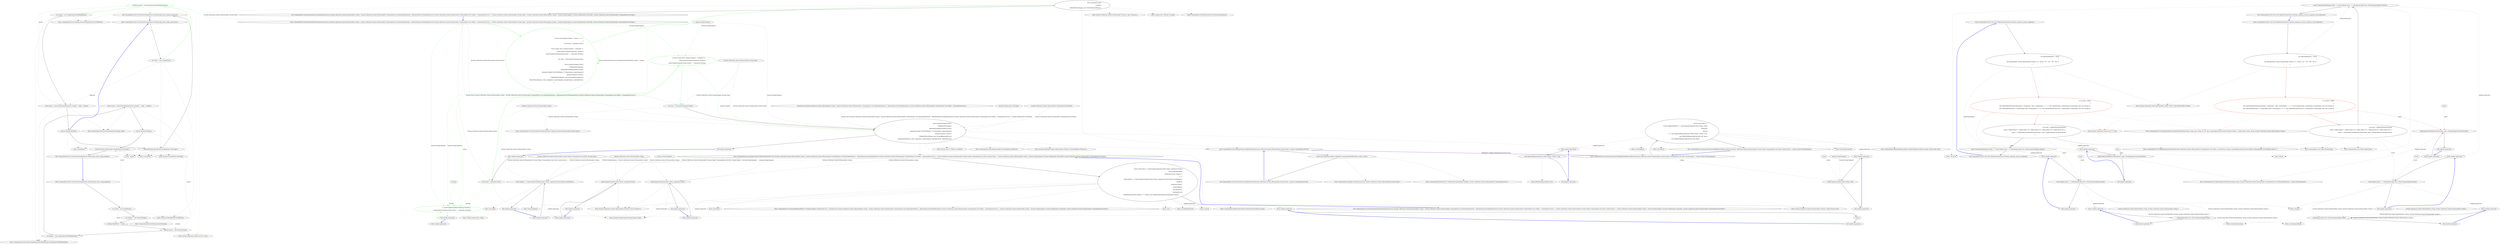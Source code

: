digraph  {
m0_8 [cluster="System.IO.StringWriter.StringWriter()", file="NameLookupTests.cs", label="Entry System.IO.StringWriter.StringWriter()", span="0-0"];
m0_16 [cluster="Unk.Be", file="NameLookupTests.cs", label="Entry Unk.Be", span=""];
m0_27 [cluster="CommandLine.ParserSettings.ParserSettings()", file="NameLookupTests.cs", label="Entry CommandLine.ParserSettings.ParserSettings()", span="44-44"];
m0_6 [cluster="CommandLine.Tests.Unit.ParserSettingsFixture.Setting_help_writer_using_constructor()", file="NameLookupTests.cs", label="writer.ToString().Should().Be(''MockOptions::GetUsage()'')", span="49-49"];
m0_15 [cluster="System.IO.StringWriter.ToString()", file="NameLookupTests.cs", label="Entry System.IO.StringWriter.ToString()", span="0-0"];
m0_10 [cluster="CommandLine.ParserSettings.ParserSettings(System.IO.TextWriter)", file="NameLookupTests.cs", label="Entry CommandLine.ParserSettings.ParserSettings(System.IO.TextWriter)", span="65-65"];
m0_12 [cluster="CommandLine.IParser.ParseArguments(string[], object)", file="NameLookupTests.cs", label="Entry CommandLine.IParser.ParseArguments(string[], object)", span="49-49"];
m0_14 [cluster="Unk.BeFalse", file="NameLookupTests.cs", label="Entry Unk.BeFalse", span=""];
m0_7 [cluster="CommandLine.Tests.Unit.ParserSettingsFixture.Setting_help_writer_using_constructor()", file="NameLookupTests.cs", label="Exit CommandLine.Tests.Unit.ParserSettingsFixture.Setting_help_writer_using_constructor()", span="40-40"];
m0_0 [cluster="CommandLine.Tests.Unit.ParserSettingsFixture.Setting_help_writer_using_constructor()", file="NameLookupTests.cs", label="Entry CommandLine.Tests.Unit.ParserSettingsFixture.Setting_help_writer_using_constructor()", span="40-40"];
m0_2 [cluster="CommandLine.Tests.Unit.ParserSettingsFixture.Setting_help_writer_using_constructor()", color=green, community=0, file="NameLookupTests.cs", label="0: IParser parser = new Parser(new ParserSettings(writer))", span="43-43"];
m0_1 [cluster="CommandLine.Tests.Unit.ParserSettingsFixture.Setting_help_writer_using_constructor()", file="NameLookupTests.cs", label="var writer = new StringWriter()", span="42-42"];
m0_3 [cluster="CommandLine.Tests.Unit.ParserSettingsFixture.Setting_help_writer_using_constructor()", file="NameLookupTests.cs", label="var options = new SimpleOptionsWithHelpOption()", span="44-44"];
m0_4 [cluster="CommandLine.Tests.Unit.ParserSettingsFixture.Setting_help_writer_using_constructor()", file="NameLookupTests.cs", label="bool success = parser.ParseArguments(new string[] {''--help''}, options)", span="46-46"];
m0_5 [cluster="CommandLine.Tests.Unit.ParserSettingsFixture.Setting_help_writer_using_constructor()", file="NameLookupTests.cs", label="success.Should().BeFalse()", span="48-48"];
m0_17 [cluster="CommandLine.Tests.Unit.ParserSettingsFixture.Setting_help_writer_using_property()", file="NameLookupTests.cs", label="Entry CommandLine.Tests.Unit.ParserSettingsFixture.Setting_help_writer_using_property()", span="53-53"];
m0_18 [cluster="CommandLine.Tests.Unit.ParserSettingsFixture.Setting_help_writer_using_property()", file="NameLookupTests.cs", label="var writer = new StringWriter()", span="55-55"];
m0_19 [cluster="CommandLine.Tests.Unit.ParserSettingsFixture.Setting_help_writer_using_property()", file="NameLookupTests.cs", label="var settings = new ParserSettings()", span="56-56"];
m0_20 [cluster="CommandLine.Tests.Unit.ParserSettingsFixture.Setting_help_writer_using_property()", file="NameLookupTests.cs", label="settings.HelpWriter = writer", span="57-57"];
m0_25 [cluster="CommandLine.Tests.Unit.ParserSettingsFixture.Setting_help_writer_using_property()", file="NameLookupTests.cs", label="writer.ToString().Should().Be(''MockOptions::GetUsage()'')", span="64-64"];
m0_21 [cluster="CommandLine.Tests.Unit.ParserSettingsFixture.Setting_help_writer_using_property()", file="NameLookupTests.cs", label="IParser parser = new Parser(settings)", span="58-58"];
m0_22 [cluster="CommandLine.Tests.Unit.ParserSettingsFixture.Setting_help_writer_using_property()", file="NameLookupTests.cs", label="var options = new SimpleOptionsWithHelpOption()", span="59-59"];
m0_23 [cluster="CommandLine.Tests.Unit.ParserSettingsFixture.Setting_help_writer_using_property()", file="NameLookupTests.cs", label="bool success = parser.ParseArguments(new string[] { ''--help'' }, options)", span="61-61"];
m0_24 [cluster="CommandLine.Tests.Unit.ParserSettingsFixture.Setting_help_writer_using_property()", file="NameLookupTests.cs", label="success.Should().BeFalse()", span="63-63"];
m0_26 [cluster="CommandLine.Tests.Unit.ParserSettingsFixture.Setting_help_writer_using_property()", file="NameLookupTests.cs", label="Exit CommandLine.Tests.Unit.ParserSettingsFixture.Setting_help_writer_using_property()", span="53-53"];
m0_9 [cluster="System.Collections.Generic.List<T>.List()", file="NameLookupTests.cs", label="Entry System.Collections.Generic.List<T>.List()", span="0-0"];
m0_13 [cluster="Unk.Should", file="NameLookupTests.cs", label="Entry Unk.Should", span=""];
m0_11 [cluster="CommandLine.Tests.Fakes.SimpleOptionsWithHelpOption.SimpleOptionsWithHelpOption()", file="NameLookupTests.cs", label="Entry CommandLine.Tests.Fakes.SimpleOptionsWithHelpOption.SimpleOptionsWithHelpOption()", span="32-32"];
m3_51 [cluster="Unk.SingleOrDefault", file="Specification.cs", label="Entry Unk.SingleOrDefault", span=""];
m3_7 [cluster="CommandLine.Core.InstanceChooser.MakeNotParsed(System.Collections.Generic.IEnumerable<System.Type>, params CommandLine.Error[])", file="Specification.cs", label="Entry CommandLine.Core.InstanceChooser.MakeNotParsed(System.Collections.Generic.IEnumerable<System.Type>, params CommandLine.Error[])", span="81-81"];
m3_62 [cluster="CommandLine.Core.InstanceChooser.MakeNotParsed(System.Collections.Generic.IEnumerable<System.Type>, params CommandLine.Error[])", file="Specification.cs", label="return new NotParsed<object>(TypeInfo.Create(typeof(NullInstance), types), errors);", span="83-83"];
m3_63 [cluster="CommandLine.Core.InstanceChooser.MakeNotParsed(System.Collections.Generic.IEnumerable<System.Type>, params CommandLine.Error[])", file="Specification.cs", label="Exit CommandLine.Core.InstanceChooser.MakeNotParsed(System.Collections.Generic.IEnumerable<System.Type>, params CommandLine.Error[])", span="81-81"];
m3_31 [cluster="CommandLine.Core.InstanceBuilder.Build<T>(CSharpx.Maybe<System.Func<T>>, System.Func<System.Collections.Generic.IEnumerable<string>, System.Collections.Generic.IEnumerable<CommandLine.Core.OptionSpecification>, RailwaySharp.ErrorHandling.Result<System.Collections.Generic.IEnumerable<CommandLine.Core.Token>, CommandLine.Error>>, System.Collections.Generic.IEnumerable<string>, System.StringComparer, System.Globalization.CultureInfo, System.Collections.Generic.IEnumerable<CommandLine.ErrorType>)", file="Specification.cs", label="Entry CommandLine.Core.InstanceBuilder.Build<T>(CSharpx.Maybe<System.Func<T>>, System.Func<System.Collections.Generic.IEnumerable<string>, System.Collections.Generic.IEnumerable<CommandLine.Core.OptionSpecification>, RailwaySharp.ErrorHandling.Result<System.Collections.Generic.IEnumerable<CommandLine.Core.Token>, CommandLine.Error>>, System.Collections.Generic.IEnumerable<string>, System.StringComparer, System.Globalization.CultureInfo, System.Collections.Generic.IEnumerable<CommandLine.ErrorType>)", span="14-14"];
m3_30 [cluster="Unk.>", file="Specification.cs", label="Entry Unk.>", span=""];
m3_34 [cluster="Unk.MakeNotParsed", file="Specification.cs", label="Entry Unk.MakeNotParsed", span=""];
m3_29 [cluster="Unk.Any", file="Specification.cs", label="Entry Unk.Any", span=""];
m3_16 [cluster="System.Func<T, TResult>.Invoke(T)", file="Specification.cs", label="Entry System.Func<T, TResult>.Invoke(T)", span="0-0"];
m3_64 [cluster="CommandLine.NotParsed<T>.NotParsed(CommandLine.TypeInfo, System.Collections.Generic.IEnumerable<CommandLine.Error>)", file="Specification.cs", label="Entry CommandLine.NotParsed<T>.NotParsed(CommandLine.TypeInfo, System.Collections.Generic.IEnumerable<CommandLine.Error>)", span="163-163"];
m3_33 [cluster="CommandLine.BadVerbSelectedError.BadVerbSelectedError(string)", file="Specification.cs", label="Entry CommandLine.BadVerbSelectedError.BadVerbSelectedError(string)", span="382-382"];
m3_53 [cluster="CommandLine.HelpVerbRequestedError.HelpVerbRequestedError(string, System.Type, bool)", file="Specification.cs", label="Entry CommandLine.HelpVerbRequestedError.HelpVerbRequestedError(string, System.Type, bool)", span="408-408"];
m3_20 [cluster="CommandLine.VersionRequestedError.VersionRequestedError()", file="Specification.cs", label="Entry CommandLine.VersionRequestedError.VersionRequestedError()", span="457-457"];
m3_25 [cluster="System.StringComparer.Equals(string, string)", file="Specification.cs", label="Entry System.StringComparer.Equals(string, string)", span="0-0"];
m3_52 [cluster="Unk.ToMaybe", file="Specification.cs", label="Entry Unk.ToMaybe", span=""];
m3_41 [cluster="Unk.Single", file="Specification.cs", label="Entry Unk.Single", span=""];
m3_4 [cluster="System.Collections.Generic.IEnumerable<TSource>.Any<TSource>()", file="Specification.cs", label="Entry System.Collections.Generic.IEnumerable<TSource>.Any<TSource>()", span="0-0"];
m3_26 [cluster="string.Concat(string, string)", file="Specification.cs", label="Entry string.Concat(string, string)", span="0-0"];
m3_5 [cluster="System.Func<TResult>.Invoke()", file="Specification.cs", label="Entry System.Func<TResult>.Invoke()", span="0-0"];
m3_58 [cluster="lambda expression", file="Specification.cs", label="Entry lambda expression", span="76-76"];
m3_10 [cluster="lambda expression", color=green, community=0, file="Specification.cs", label="0: Func<string, bool> preprocCompare = command =>\r\n                        nameComparer.Equals(command, firstArg) ||\r\n                        nameComparer.Equals(string.Concat(''--'', command), firstArg)", span="26-28"];
m3_9 [cluster="lambda expression", file="Specification.cs", label="var firstArg = arguments.First()", span="24-24"];
m3_11 [cluster="lambda expression", file="Specification.cs", label="var verbs = Verb.SelectFromTypes(types)", span="30-30"];
m3_23 [cluster="lambda expression", color=green, community=0, file="Specification.cs", label="0: nameComparer.Equals(command, firstArg) ||\r\n                        nameComparer.Equals(string.Concat(''--'', command), firstArg)", span="27-28"];
m3_12 [cluster="lambda expression", file="Specification.cs", label="return preprocCompare(''help'')\r\n                    ? MakeNotParsed(types,\r\n                        MakeHelpVerbRequestedError(verbs,\r\n                            arguments.Skip(1).FirstOrDefault() ?? string.Empty, nameComparer))\r\n                    : preprocCompare(''version'')\r\n                        ? MakeNotParsed(types, new VersionRequestedError())\r\n                        : MatchVerb(tokenizer, verbs, arguments, nameComparer, parsingCulture, nonFatalErrors);", span="32-38"];
m3_22 [cluster="lambda expression", file="Specification.cs", label="Entry lambda expression", span="26-28"];
m3_24 [cluster="lambda expression", file="Specification.cs", label="Exit lambda expression", span="26-28"];
m3_8 [cluster="lambda expression", file="Specification.cs", label="Entry lambda expression", span="22-39"];
m3_13 [cluster="lambda expression", file="Specification.cs", label="Exit lambda expression", span="22-39"];
m3_36 [cluster="lambda expression", file="Specification.cs", label="nameComparer.Equals(a.Item1.Name, arguments.First())", span="54-54"];
m3_44 [cluster="lambda expression", file="Specification.cs", label="nameComparer.Equals(v.Item1.Name, arguments.First())", span="58-58"];
m3_56 [cluster="lambda expression", file="Specification.cs", label="nameComparer.Equals(v.Item1.Name, verb)", span="73-73"];
m3_39 [cluster="lambda expression", file="Specification.cs", label="verbs.Single(v => nameComparer.Equals(v.Item1.Name, arguments.First())).Item2.AutoDefault()", span="58-58"];
m3_35 [cluster="lambda expression", file="Specification.cs", label="Entry lambda expression", span="54-54"];
m3_37 [cluster="lambda expression", file="Specification.cs", label="Exit lambda expression", span="54-54"];
m3_43 [cluster="lambda expression", file="Specification.cs", label="Entry lambda expression", span="58-58"];
m3_45 [cluster="lambda expression", file="Specification.cs", label="Exit lambda expression", span="58-58"];
m3_55 [cluster="lambda expression", file="Specification.cs", label="Entry lambda expression", span="73-73"];
m3_57 [cluster="lambda expression", file="Specification.cs", label="Exit lambda expression", span="73-73"];
m3_38 [cluster="lambda expression", file="Specification.cs", label="Entry lambda expression", span="57-58"];
m3_46 [cluster="lambda expression", file="Specification.cs", label="Entry lambda expression", span="64-64"];
m3_40 [cluster="lambda expression", file="Specification.cs", label="Exit lambda expression", span="57-58"];
m3_48 [cluster="lambda expression", file="Specification.cs", label="Exit lambda expression", span="64-64"];
m3_47 [cluster="lambda expression", file="Specification.cs", label="v.Item2", span="64-64"];
m3_59 [cluster="lambda expression", file="Specification.cs", label="new HelpVerbRequestedError(v.Item1.Name, v.Item2, true)", span="76-76"];
m3_60 [cluster="lambda expression", file="Specification.cs", label="Exit lambda expression", span="76-76"];
m3_14 [cluster="System.Collections.Generic.IEnumerable<TSource>.First<TSource>()", file="Specification.cs", label="Entry System.Collections.Generic.IEnumerable<TSource>.First<TSource>()", span="0-0"];
m3_65 [cluster="CommandLine.TypeInfo.Create(System.Type, System.Collections.Generic.IEnumerable<System.Type>)", file="Specification.cs", label="Entry CommandLine.TypeInfo.Create(System.Type, System.Collections.Generic.IEnumerable<System.Type>)", span="34-34"];
m3_17 [cluster="System.Collections.Generic.IEnumerable<TSource>.Skip<TSource>(int)", file="Specification.cs", label="Entry System.Collections.Generic.IEnumerable<TSource>.Skip<TSource>(int)", span="0-0"];
m3_21 [cluster="CommandLine.Core.InstanceChooser.MatchVerb(System.Func<System.Collections.Generic.IEnumerable<string>, System.Collections.Generic.IEnumerable<CommandLine.Core.OptionSpecification>, RailwaySharp.ErrorHandling.Result<System.Collections.Generic.IEnumerable<CommandLine.Core.Token>, CommandLine.Error>>, System.Collections.Generic.IEnumerable<System.Tuple<CommandLine.Core.Verb, System.Type>>, System.Collections.Generic.IEnumerable<string>, System.StringComparer, System.Globalization.CultureInfo, System.Collections.Generic.IEnumerable<CommandLine.ErrorType>)", file="Specification.cs", label="Entry CommandLine.Core.InstanceChooser.MatchVerb(System.Func<System.Collections.Generic.IEnumerable<string>, System.Collections.Generic.IEnumerable<CommandLine.Core.OptionSpecification>, RailwaySharp.ErrorHandling.Result<System.Collections.Generic.IEnumerable<CommandLine.Core.Token>, CommandLine.Error>>, System.Collections.Generic.IEnumerable<System.Tuple<CommandLine.Core.Verb, System.Type>>, System.Collections.Generic.IEnumerable<string>, System.StringComparer, System.Globalization.CultureInfo, System.Collections.Generic.IEnumerable<CommandLine.ErrorType>)", span="46-46"];
m3_27 [cluster="CommandLine.Core.InstanceChooser.MatchVerb(System.Func<System.Collections.Generic.IEnumerable<string>, System.Collections.Generic.IEnumerable<CommandLine.Core.OptionSpecification>, RailwaySharp.ErrorHandling.Result<System.Collections.Generic.IEnumerable<CommandLine.Core.Token>, CommandLine.Error>>, System.Collections.Generic.IEnumerable<System.Tuple<CommandLine.Core.Verb, System.Type>>, System.Collections.Generic.IEnumerable<string>, System.StringComparer, System.Globalization.CultureInfo, System.Collections.Generic.IEnumerable<CommandLine.ErrorType>)", file="Specification.cs", label="return verbs.Any(a => nameComparer.Equals(a.Item1.Name, arguments.First()))\r\n                ? InstanceBuilder.Build(\r\n                    Maybe.Just<Func<object>>(\r\n                        () =>\r\n                            verbs.Single(v => nameComparer.Equals(v.Item1.Name, arguments.First())).Item2.AutoDefault()),\r\n                    tokenizer,\r\n                    arguments.Skip(1),\r\n                    nameComparer,\r\n                    parsingCulture,\r\n                    nonFatalErrors)\r\n                : MakeNotParsed(verbs.Select(v => v.Item2), new BadVerbSelectedError(arguments.First()));", span="54-64"];
m3_28 [cluster="CommandLine.Core.InstanceChooser.MatchVerb(System.Func<System.Collections.Generic.IEnumerable<string>, System.Collections.Generic.IEnumerable<CommandLine.Core.OptionSpecification>, RailwaySharp.ErrorHandling.Result<System.Collections.Generic.IEnumerable<CommandLine.Core.Token>, CommandLine.Error>>, System.Collections.Generic.IEnumerable<System.Tuple<CommandLine.Core.Verb, System.Type>>, System.Collections.Generic.IEnumerable<string>, System.StringComparer, System.Globalization.CultureInfo, System.Collections.Generic.IEnumerable<CommandLine.ErrorType>)", file="Specification.cs", label="Exit CommandLine.Core.InstanceChooser.MatchVerb(System.Func<System.Collections.Generic.IEnumerable<string>, System.Collections.Generic.IEnumerable<CommandLine.Core.OptionSpecification>, RailwaySharp.ErrorHandling.Result<System.Collections.Generic.IEnumerable<CommandLine.Core.Token>, CommandLine.Error>>, System.Collections.Generic.IEnumerable<System.Tuple<CommandLine.Core.Verb, System.Type>>, System.Collections.Generic.IEnumerable<string>, System.StringComparer, System.Globalization.CultureInfo, System.Collections.Generic.IEnumerable<CommandLine.ErrorType>)", span="46-46"];
m3_19 [cluster="CommandLine.Core.InstanceChooser.MakeHelpVerbRequestedError(System.Collections.Generic.IEnumerable<System.Tuple<CommandLine.Core.Verb, System.Type>>, string, System.StringComparer)", file="Specification.cs", label="Entry CommandLine.Core.InstanceChooser.MakeHelpVerbRequestedError(System.Collections.Generic.IEnumerable<System.Tuple<CommandLine.Core.Verb, System.Type>>, string, System.StringComparer)", span="67-67"];
m3_49 [cluster="CommandLine.Core.InstanceChooser.MakeHelpVerbRequestedError(System.Collections.Generic.IEnumerable<System.Tuple<CommandLine.Core.Verb, System.Type>>, string, System.StringComparer)", file="Specification.cs", label="return verb.Length > 0\r\n                ? verbs.SingleOrDefault(v => nameComparer.Equals(v.Item1.Name, verb))\r\n                        .ToMaybe()\r\n                        .Return(\r\n                            v => new HelpVerbRequestedError(v.Item1.Name, v.Item2, true),\r\n                            new HelpVerbRequestedError(null, null, false))\r\n                : new HelpVerbRequestedError(null, null, false);", span="72-78"];
m3_50 [cluster="CommandLine.Core.InstanceChooser.MakeHelpVerbRequestedError(System.Collections.Generic.IEnumerable<System.Tuple<CommandLine.Core.Verb, System.Type>>, string, System.StringComparer)", file="Specification.cs", label="Exit CommandLine.Core.InstanceChooser.MakeHelpVerbRequestedError(System.Collections.Generic.IEnumerable<System.Tuple<CommandLine.Core.Verb, System.Type>>, string, System.StringComparer)", span="67-67"];
m3_32 [cluster="Unk.Select", file="Specification.cs", label="Entry Unk.Select", span=""];
m3_6 [cluster="CommandLine.NoVerbSelectedError.NoVerbSelectedError()", file="Specification.cs", label="Entry CommandLine.NoVerbSelectedError.NoVerbSelectedError()", span="446-446"];
m3_54 [cluster="Unk.Return", file="Specification.cs", label="Entry Unk.Return", span=""];
m3_42 [cluster="Unk.AutoDefault", file="Specification.cs", label="Entry Unk.AutoDefault", span=""];
m3_18 [cluster="System.Collections.Generic.IEnumerable<TSource>.FirstOrDefault<TSource>()", file="Specification.cs", label="Entry System.Collections.Generic.IEnumerable<TSource>.FirstOrDefault<TSource>()", span="0-0"];
m3_0 [cluster="CommandLine.Core.InstanceChooser.Choose(System.Func<System.Collections.Generic.IEnumerable<string>, System.Collections.Generic.IEnumerable<CommandLine.Core.OptionSpecification>, RailwaySharp.ErrorHandling.Result<System.Collections.Generic.IEnumerable<CommandLine.Core.Token>, CommandLine.Error>>, System.Collections.Generic.IEnumerable<System.Type>, System.Collections.Generic.IEnumerable<string>, System.StringComparer, System.Globalization.CultureInfo, System.Collections.Generic.IEnumerable<CommandLine.ErrorType>)", file="Specification.cs", label="Entry CommandLine.Core.InstanceChooser.Choose(System.Func<System.Collections.Generic.IEnumerable<string>, System.Collections.Generic.IEnumerable<CommandLine.Core.OptionSpecification>, RailwaySharp.ErrorHandling.Result<System.Collections.Generic.IEnumerable<CommandLine.Core.Token>, CommandLine.Error>>, System.Collections.Generic.IEnumerable<System.Type>, System.Collections.Generic.IEnumerable<string>, System.StringComparer, System.Globalization.CultureInfo, System.Collections.Generic.IEnumerable<CommandLine.ErrorType>)", span="14-14"];
m3_1 [cluster="CommandLine.Core.InstanceChooser.Choose(System.Func<System.Collections.Generic.IEnumerable<string>, System.Collections.Generic.IEnumerable<CommandLine.Core.OptionSpecification>, RailwaySharp.ErrorHandling.Result<System.Collections.Generic.IEnumerable<CommandLine.Core.Token>, CommandLine.Error>>, System.Collections.Generic.IEnumerable<System.Type>, System.Collections.Generic.IEnumerable<string>, System.StringComparer, System.Globalization.CultureInfo, System.Collections.Generic.IEnumerable<CommandLine.ErrorType>)", color=green, community=0, file="Specification.cs", label="0: Func<ParserResult<object>> choose = () =>\r\n            {\r\n                var firstArg = arguments.First();\r\n\r\n                Func<string, bool> preprocCompare = command =>\r\n                        nameComparer.Equals(command, firstArg) ||\r\n                        nameComparer.Equals(string.Concat(''--'', command), firstArg);\r\n\r\n                var verbs = Verb.SelectFromTypes(types);\r\n\r\n                return preprocCompare(''help'')\r\n                    ? MakeNotParsed(types,\r\n                        MakeHelpVerbRequestedError(verbs,\r\n                            arguments.Skip(1).FirstOrDefault() ?? string.Empty, nameComparer))\r\n                    : preprocCompare(''version'')\r\n                        ? MakeNotParsed(types, new VersionRequestedError())\r\n                        : MatchVerb(tokenizer, verbs, arguments, nameComparer, parsingCulture, nonFatalErrors);\r\n            }", span="22-39"];
m3_2 [cluster="CommandLine.Core.InstanceChooser.Choose(System.Func<System.Collections.Generic.IEnumerable<string>, System.Collections.Generic.IEnumerable<CommandLine.Core.OptionSpecification>, RailwaySharp.ErrorHandling.Result<System.Collections.Generic.IEnumerable<CommandLine.Core.Token>, CommandLine.Error>>, System.Collections.Generic.IEnumerable<System.Type>, System.Collections.Generic.IEnumerable<string>, System.StringComparer, System.Globalization.CultureInfo, System.Collections.Generic.IEnumerable<CommandLine.ErrorType>)", file="Specification.cs", label="return arguments.Any()\r\n                ? choose()\r\n                : MakeNotParsed(types, new NoVerbSelectedError());", span="41-43"];
m3_3 [cluster="CommandLine.Core.InstanceChooser.Choose(System.Func<System.Collections.Generic.IEnumerable<string>, System.Collections.Generic.IEnumerable<CommandLine.Core.OptionSpecification>, RailwaySharp.ErrorHandling.Result<System.Collections.Generic.IEnumerable<CommandLine.Core.Token>, CommandLine.Error>>, System.Collections.Generic.IEnumerable<System.Type>, System.Collections.Generic.IEnumerable<string>, System.StringComparer, System.Globalization.CultureInfo, System.Collections.Generic.IEnumerable<CommandLine.ErrorType>)", file="Specification.cs", label="Exit CommandLine.Core.InstanceChooser.Choose(System.Func<System.Collections.Generic.IEnumerable<string>, System.Collections.Generic.IEnumerable<CommandLine.Core.OptionSpecification>, RailwaySharp.ErrorHandling.Result<System.Collections.Generic.IEnumerable<CommandLine.Core.Token>, CommandLine.Error>>, System.Collections.Generic.IEnumerable<System.Type>, System.Collections.Generic.IEnumerable<string>, System.StringComparer, System.Globalization.CultureInfo, System.Collections.Generic.IEnumerable<CommandLine.ErrorType>)", span="14-14"];
m3_15 [cluster="CommandLine.Core.Verb.SelectFromTypes(System.Collections.Generic.IEnumerable<System.Type>)", file="Specification.cs", label="Entry CommandLine.Core.Verb.SelectFromTypes(System.Collections.Generic.IEnumerable<System.Type>)", span="40-40"];
m3_61 [cluster="HelpVerbRequestedError.cstr", file="Specification.cs", label="Entry HelpVerbRequestedError.cstr", span=""];
m3_67 [file="Specification.cs", label="System.StringComparer", span=""];
m3_72 [file="Specification.cs", label=firstArg, span=""];
m3_66 [file="Specification.cs", label="System.Collections.Generic.IEnumerable<string>", span=""];
m3_68 [file="Specification.cs", label="System.Collections.Generic.IEnumerable<System.Type>", span=""];
m3_69 [file="Specification.cs", label="System.Func<System.Collections.Generic.IEnumerable<string>, System.Collections.Generic.IEnumerable<CommandLine.Core.OptionSpecification>, RailwaySharp.ErrorHandling.Result<System.Collections.Generic.IEnumerable<CommandLine.Core.Token>, CommandLine.Error>>", span=""];
m3_70 [file="Specification.cs", label="System.Globalization.CultureInfo", span=""];
m3_71 [file="Specification.cs", label="System.Collections.Generic.IEnumerable<CommandLine.ErrorType>", span=""];
m3_73 [file="Specification.cs", label="System.Collections.Generic.IEnumerable<string>", span=""];
m3_74 [file="Specification.cs", label="System.StringComparer", span=""];
m3_76 [file="Specification.cs", label=string, span=""];
m3_77 [file="Specification.cs", label="System.StringComparer", span=""];
m3_75 [file="Specification.cs", label="System.Collections.Generic.IEnumerable<System.Tuple<CommandLine.Core.Verb, System.Type>>", span=""];
m8_0 [cluster="CommandLine.Tests.Unit.Core.TokenPartitionerTests.Partition_sequence_returns_sequence()", file="TokenPartitionerTests.cs", label="Entry CommandLine.Tests.Unit.Core.TokenPartitionerTests.Partition_sequence_returns_sequence()", span="13-13"];
m8_1 [cluster="CommandLine.Tests.Unit.Core.TokenPartitionerTests.Partition_sequence_returns_sequence()", file="TokenPartitionerTests.cs", label="var expectedSequence = new[]\r\n                {\r\n                    new KeyValuePair<string, IEnumerable<string>>(''i'', new[] {''10'', ''20'', ''30'', ''40''}) \r\n                }", span="16-19"];
m8_2 [cluster="CommandLine.Tests.Unit.Core.TokenPartitionerTests.Partition_sequence_returns_sequence()", color=red, community=0, file="TokenPartitionerTests.cs", label="0: var specs =new[]\r\n                {\r\n                    new OptionSpecification(string.Empty, ''stringvalue'', false, string.Empty, -1, -1, '\0', null, typeof(string), string.Empty, string.Empty, new List<string>()),\r\n                    new OptionSpecification(''i'', string.Empty, false, string.Empty, 3, 4, '\0', null, typeof(IEnumerable<int>), string.Empty, string.Empty, new List<string>())\r\n                }", span="20-24"];
m8_4 [cluster="CommandLine.Tests.Unit.Core.TokenPartitionerTests.Partition_sequence_returns_sequence()", file="TokenPartitionerTests.cs", label="Assert.True(expectedSequence.All(a => result.Options.Any(r => a.Key.Equals(r.Key) && a.Value.SequenceEqual(r.Value))))", span="33-33"];
m8_3 [cluster="CommandLine.Tests.Unit.Core.TokenPartitionerTests.Partition_sequence_returns_sequence()", file="TokenPartitionerTests.cs", label="var result = TokenPartitioner.Partition(\r\n                new[] { Token.Name(''i''), Token.Value(''10''), Token.Value(''20''), Token.Value(''30''), Token.Value(''40'') },\r\n                name => TypeLookup.FindTypeDescriptor(name, specs, StringComparer.InvariantCulture)\r\n                )", span="27-30"];
m8_5 [cluster="CommandLine.Tests.Unit.Core.TokenPartitionerTests.Partition_sequence_returns_sequence()", file="TokenPartitionerTests.cs", label="Exit CommandLine.Tests.Unit.Core.TokenPartitionerTests.Partition_sequence_returns_sequence()", span="13-13"];
m8_6 [cluster="System.Collections.Generic.KeyValuePair<TKey, TValue>.KeyValuePair(TKey, TValue)", file="TokenPartitionerTests.cs", label="Entry System.Collections.Generic.KeyValuePair<TKey, TValue>.KeyValuePair(TKey, TValue)", span="0-0"];
m8_11 [cluster="CommandLine.Core.TokenPartitioner.Partition(System.Collections.Generic.IEnumerable<CommandLine.Core.Token>, System.Func<string, CommandLine.Infrastructure.Maybe<CommandLine.Core.TypeDescriptor>>)", file="TokenPartitionerTests.cs", label="Entry CommandLine.Core.TokenPartitioner.Partition(System.Collections.Generic.IEnumerable<CommandLine.Core.Token>, System.Func<string, CommandLine.Infrastructure.Maybe<CommandLine.Core.TypeDescriptor>>)", span="12-12"];
m8_13 [cluster="Unk.True", file="TokenPartitionerTests.cs", label="Entry Unk.True", span=""];
m8_12 [cluster="Unk.All", file="TokenPartitionerTests.cs", label="Entry Unk.All", span=""];
m8_39 [cluster="lambda expression", file="TokenPartitionerTests.cs", label="Entry lambda expression", span="59-59"];
m8_15 [cluster="lambda expression", file="TokenPartitionerTests.cs", label="TypeLookup.FindTypeDescriptor(name, specs, StringComparer.InvariantCulture)", span="29-29"];
m8_14 [cluster="lambda expression", file="TokenPartitionerTests.cs", label="Entry lambda expression", span="29-29"];
m8_19 [cluster="lambda expression", file="TokenPartitionerTests.cs", label="result.Options.Any(r => a.Key.Equals(r.Key) && a.Value.SequenceEqual(r.Value))", span="33-33"];
m8_18 [cluster="lambda expression", file="TokenPartitionerTests.cs", label="Entry lambda expression", span="33-33"];
m8_16 [cluster="lambda expression", file="TokenPartitionerTests.cs", label="Exit lambda expression", span="29-29"];
m8_20 [cluster="lambda expression", file="TokenPartitionerTests.cs", label="Exit lambda expression", span="33-33"];
m8_22 [cluster="lambda expression", file="TokenPartitionerTests.cs", label="Entry lambda expression", span="33-33"];
m8_23 [cluster="lambda expression", file="TokenPartitionerTests.cs", label="a.Key.Equals(r.Key) && a.Value.SequenceEqual(r.Value)", span="33-33"];
m8_24 [cluster="lambda expression", file="TokenPartitionerTests.cs", label="Exit lambda expression", span="33-33"];
m8_34 [cluster="lambda expression", file="TokenPartitionerTests.cs", label="TypeLookup.FindTypeDescriptor(name, specs, StringComparer.InvariantCulture)", span="55-55"];
m8_33 [cluster="lambda expression", file="TokenPartitionerTests.cs", label="Entry lambda expression", span="55-55"];
m8_37 [cluster="lambda expression", file="TokenPartitionerTests.cs", label="result.Options.Any(r => a.Key.Equals(r.Key) && a.Value.SequenceEqual(r.Value))", span="59-59"];
m8_36 [cluster="lambda expression", file="TokenPartitionerTests.cs", label="Entry lambda expression", span="59-59"];
m8_35 [cluster="lambda expression", file="TokenPartitionerTests.cs", label="Exit lambda expression", span="55-55"];
m8_38 [cluster="lambda expression", file="TokenPartitionerTests.cs", label="Exit lambda expression", span="59-59"];
m8_40 [cluster="lambda expression", file="TokenPartitionerTests.cs", label="a.Key.Equals(r.Key) && a.Value.SequenceEqual(r.Value)", span="59-59"];
m8_41 [cluster="lambda expression", file="TokenPartitionerTests.cs", label="Exit lambda expression", span="59-59"];
m8_17 [cluster="CommandLine.Core.TypeLookup.FindTypeDescriptor(string, System.Collections.Generic.IEnumerable<CommandLine.Core.OptionSpecification>, System.StringComparer)", file="TokenPartitionerTests.cs", label="Entry CommandLine.Core.TypeLookup.FindTypeDescriptor(string, System.Collections.Generic.IEnumerable<CommandLine.Core.OptionSpecification>, System.StringComparer)", span="11-11"];
m8_25 [cluster="string.Equals(string)", file="TokenPartitionerTests.cs", label="Entry string.Equals(string)", span="0-0"];
m8_9 [cluster="CommandLine.Core.Token.Name(string)", file="TokenPartitionerTests.cs", label="Entry CommandLine.Core.Token.Name(string)", span="19-19"];
m8_7 [cluster="CommandLine.Core.OptionSpecification.OptionSpecification(string, string, bool, string, int, int, char, CommandLine.Infrastructure.Maybe<object>, System.Type, string, string, System.Collections.Generic.IEnumerable<string>)", file="TokenPartitionerTests.cs", label="Entry CommandLine.Core.OptionSpecification.OptionSpecification(string, string, bool, string, int, int, char, CommandLine.Infrastructure.Maybe<object>, System.Type, string, string, System.Collections.Generic.IEnumerable<string>)", span="17-17"];
m8_21 [cluster="Unk.Any", file="TokenPartitionerTests.cs", label="Entry Unk.Any", span=""];
m8_10 [cluster="CommandLine.Core.Token.Value(string)", file="TokenPartitionerTests.cs", label="Entry CommandLine.Core.Token.Value(string)", span="24-24"];
m8_26 [cluster="Unk.SequenceEqual", file="TokenPartitionerTests.cs", label="Entry Unk.SequenceEqual", span=""];
m8_27 [cluster="CommandLine.Tests.Unit.Core.TokenPartitionerTests.Partition_sequence_returns_sequence_with_duplicates()", file="TokenPartitionerTests.cs", label="Entry CommandLine.Tests.Unit.Core.TokenPartitionerTests.Partition_sequence_returns_sequence_with_duplicates()", span="39-39"];
m8_28 [cluster="CommandLine.Tests.Unit.Core.TokenPartitionerTests.Partition_sequence_returns_sequence_with_duplicates()", file="TokenPartitionerTests.cs", label="var expectedSequence = new[]\r\n                {\r\n                    new KeyValuePair<string, IEnumerable<string>>(''i'', new[] {''10'', ''10'', ''30'', ''40''}) \r\n                }", span="42-45"];
m8_29 [cluster="CommandLine.Tests.Unit.Core.TokenPartitionerTests.Partition_sequence_returns_sequence_with_duplicates()", color=red, community=0, file="TokenPartitionerTests.cs", label="0: var specs =new[]\r\n                {\r\n                    new OptionSpecification(string.Empty, ''stringvalue'', false, string.Empty, -1, -1, '\0', null, typeof(string), string.Empty, string.Empty, new List<string>()),\r\n                    new OptionSpecification(''i'', string.Empty, false, string.Empty, 3, 4, '\0', null, typeof(IEnumerable<int>), string.Empty, string.Empty, new List<string>())\r\n                }", span="46-50"];
m8_31 [cluster="CommandLine.Tests.Unit.Core.TokenPartitionerTests.Partition_sequence_returns_sequence_with_duplicates()", file="TokenPartitionerTests.cs", label="Assert.True(expectedSequence.All(a => result.Options.Any(r => a.Key.Equals(r.Key) && a.Value.SequenceEqual(r.Value))))", span="59-59"];
m8_30 [cluster="CommandLine.Tests.Unit.Core.TokenPartitionerTests.Partition_sequence_returns_sequence_with_duplicates()", file="TokenPartitionerTests.cs", label="var result = TokenPartitioner.Partition(\r\n                new[] { Token.Name(''i''), Token.Value(''10''), Token.Value(''10''), Token.Value(''30''), Token.Value(''40'') },\r\n                name => TypeLookup.FindTypeDescriptor(name, specs, StringComparer.InvariantCulture)\r\n                )", span="53-56"];
m8_32 [cluster="CommandLine.Tests.Unit.Core.TokenPartitionerTests.Partition_sequence_returns_sequence_with_duplicates()", file="TokenPartitionerTests.cs", label="Exit CommandLine.Tests.Unit.Core.TokenPartitionerTests.Partition_sequence_returns_sequence_with_duplicates()", span="39-39"];
m8_8 [cluster="System.Collections.Generic.List<T>.List()", file="TokenPartitionerTests.cs", label="Entry System.Collections.Generic.List<T>.List()", span="0-0"];
m8_42 [file="TokenPartitionerTests.cs", label=specs, span=""];
m8_43 [file="TokenPartitionerTests.cs", label=result, span=""];
m8_44 [file="TokenPartitionerTests.cs", label="System.Collections.Generic.KeyValuePair<string, System.Collections.Generic.IEnumerable<string>>", span=""];
m8_45 [file="TokenPartitionerTests.cs", label=specs, span=""];
m8_46 [file="TokenPartitionerTests.cs", label=result, span=""];
m8_47 [file="TokenPartitionerTests.cs", label="System.Collections.Generic.KeyValuePair<string, System.Collections.Generic.IEnumerable<string>>", span=""];
m0_6 -> m0_7  [key=0, style=solid];
m0_6 -> m0_15  [key=2, style=dotted];
m0_6 -> m0_13  [key=2, style=dotted];
m0_6 -> m0_16  [key=2, style=dotted];
m0_7 -> m0_0  [color=blue, key=0, style=bold];
m0_0 -> m0_1  [key=0, style=solid];
m0_2 -> m0_3  [color=green, key=0, style=solid];
m0_2 -> m0_7  [color=green, key=2, style=dotted];
m0_2 -> m0_8  [color=green, key=2, style=dotted];
m0_2 -> m0_9  [color=green, key=2, style=dotted];
m0_2 -> m0_10  [key=2, style=dotted];
m0_2 -> m0_4  [color=darkseagreen4, key=1, label=parser, style=dashed];
m0_1 -> m0_2  [color=green, key=0, style=solid];
m0_1 -> m0_6  [key=2, style=dotted];
m0_1 -> m0_4  [color=darkseagreen4, key=1, label=expected, style=dashed];
m0_1 -> m0_8  [key=2, style=dotted];
m0_3 -> m0_4  [key=0, style=solid];
m0_3 -> m0_10  [key=2, style=dotted];
m0_3 -> m0_11  [key=2, style=dotted];
m0_4 -> m0_5  [key=0, style=solid];
m0_4 -> m0_11  [key=2, style=dotted];
m0_4 -> m0_12  [key=2, style=dotted];
m0_5 -> m0_0  [color=blue, key=0, style=bold];
m0_5 -> m0_6  [key=0, style=solid];
m0_5 -> m0_13  [key=2, style=dotted];
m0_5 -> m0_14  [key=2, style=dotted];
m0_17 -> m0_18  [key=0, style=solid];
m0_18 -> m0_19  [key=0, style=solid];
m0_18 -> m0_8  [key=2, style=dotted];
m0_18 -> m0_20  [color=darkseagreen4, key=1, label=writer, style=dashed];
m0_18 -> m0_25  [color=darkseagreen4, key=1, label=writer, style=dashed];
m0_19 -> m0_20  [key=0, style=solid];
m0_19 -> m0_27  [key=2, style=dotted];
m0_19 -> m0_21  [color=darkseagreen4, key=1, label=settings, style=dashed];
m0_20 -> m0_21  [key=0, style=solid];
m0_25 -> m0_26  [key=0, style=solid];
m0_25 -> m0_15  [key=2, style=dotted];
m0_25 -> m0_13  [key=2, style=dotted];
m0_25 -> m0_16  [key=2, style=dotted];
m0_21 -> m0_22  [key=0, style=solid];
m0_21 -> m0_9  [key=2, style=dotted];
m0_21 -> m0_23  [color=darkseagreen4, key=1, label=parser, style=dashed];
m0_22 -> m0_23  [key=0, style=solid];
m0_22 -> m0_11  [key=2, style=dotted];
m0_23 -> m0_24  [key=0, style=solid];
m0_23 -> m0_12  [key=2, style=dotted];
m0_24 -> m0_25  [key=0, style=solid];
m0_24 -> m0_13  [key=2, style=dotted];
m0_24 -> m0_14  [key=2, style=dotted];
m0_26 -> m0_17  [color=blue, key=0, style=bold];
m3_7 -> m3_62  [key=0, style=solid];
m3_7 -> m3_19  [color=darkorchid, key=3, label="Parameter variable CommandLine.Error[] errors", style=bold];
m3_62 -> m3_63  [key=0, style=solid];
m3_62 -> m3_64  [key=2, style=dotted];
m3_62 -> m3_65  [key=2, style=dotted];
m3_63 -> m3_7  [color=blue, key=0, style=bold];
m3_58 -> m3_59  [key=0, style=solid];
m3_10 -> m3_11  [color=green, key=0, style=solid];
m3_10 -> m3_23  [color=green, key=1, label=string, style=dashed];
m3_10 -> m3_12  [color=green, key=1, label=preprocCompare, style=dashed];
m3_9 -> m3_10  [color=green, key=0, style=solid];
m3_9 -> m3_23  [color=green, key=1, label=firstArg, style=dashed];
m3_9 -> m3_14  [key=2, style=dotted];
m3_11 -> m3_12  [key=0, style=solid];
m3_11 -> m3_15  [key=2, style=dotted];
m3_23 -> m3_24  [color=green, key=0, style=solid];
m3_23 -> m3_25  [color=green, key=2, style=dotted];
m3_23 -> m3_26  [color=green, key=2, style=dotted];
m3_12 -> m3_13  [key=0, style=solid];
m3_12 -> m3_16  [key=2, style=dotted];
m3_12 -> m3_17  [key=2, style=dotted];
m3_12 -> m3_18  [key=2, style=dotted];
m3_12 -> m3_19  [key=2, style=dotted];
m3_12 -> m3_7  [key=2, style=dotted];
m3_12 -> m3_20  [key=2, style=dotted];
m3_12 -> m3_21  [key=2, style=dotted];
m3_22 -> m3_23  [color=green, key=0, style=solid];
m3_24 -> m3_22  [color=blue, key=0, style=bold];
m3_8 -> m3_9  [key=0, style=solid];
m3_13 -> m3_8  [color=blue, key=0, style=bold];
m3_36 -> m3_25  [key=2, style=dotted];
m3_36 -> m3_14  [key=2, style=dotted];
m3_36 -> m3_37  [key=0, style=solid];
m3_44 -> m3_25  [key=2, style=dotted];
m3_44 -> m3_14  [key=2, style=dotted];
m3_44 -> m3_45  [key=0, style=solid];
m3_56 -> m3_25  [key=2, style=dotted];
m3_56 -> m3_57  [key=0, style=solid];
m3_39 -> m3_40  [key=0, style=solid];
m3_39 -> m3_41  [key=2, style=dotted];
m3_39 -> m3_42  [key=2, style=dotted];
m3_39 -> m3_43  [color=darkseagreen4, key=1, label="lambda expression", style=dashed];
m3_35 -> m3_36  [key=0, style=solid];
m3_37 -> m3_35  [color=blue, key=0, style=bold];
m3_43 -> m3_44  [key=0, style=solid];
m3_45 -> m3_43  [color=blue, key=0, style=bold];
m3_55 -> m3_56  [key=0, style=solid];
m3_57 -> m3_55  [color=blue, key=0, style=bold];
m3_38 -> m3_39  [key=0, style=solid];
m3_46 -> m3_47  [key=0, style=solid];
m3_40 -> m3_38  [color=blue, key=0, style=bold];
m3_48 -> m3_46  [color=blue, key=0, style=bold];
m3_47 -> m3_48  [key=0, style=solid];
m3_59 -> m3_60  [key=0, style=solid];
m3_59 -> m3_61  [key=2, style=dotted];
m3_60 -> m3_58  [color=blue, key=0, style=bold];
m3_21 -> m3_27  [key=0, style=solid];
m3_21 -> m3_36  [color=darkseagreen4, key=1, label="System.Collections.Generic.IEnumerable<string>", style=dashed];
m3_21 -> m3_39  [color=darkseagreen4, key=1, label="System.Collections.Generic.IEnumerable<System.Tuple<CommandLine.Core.Verb, System.Type>>", style=dashed];
m3_21 -> m3_44  [color=darkseagreen4, key=1, label="System.Collections.Generic.IEnumerable<string>", style=dashed];
m3_27 -> m3_14  [key=2, style=dotted];
m3_27 -> m3_17  [key=2, style=dotted];
m3_27 -> m3_28  [key=0, style=solid];
m3_27 -> m3_29  [key=2, style=dotted];
m3_27 -> m3_30  [key=2, style=dotted];
m3_27 -> m3_31  [key=2, style=dotted];
m3_27 -> m3_32  [key=2, style=dotted];
m3_27 -> m3_33  [key=2, style=dotted];
m3_27 -> m3_34  [key=2, style=dotted];
m3_27 -> m3_35  [color=darkseagreen4, key=1, label="lambda expression", style=dashed];
m3_27 -> m3_38  [color=darkseagreen4, key=1, label="lambda expression", style=dashed];
m3_27 -> m3_46  [color=darkseagreen4, key=1, label="lambda expression", style=dashed];
m3_28 -> m3_21  [color=blue, key=0, style=bold];
m3_19 -> m3_49  [key=0, style=solid];
m3_19 -> m3_56  [color=darkseagreen4, key=1, label=string, style=dashed];
m3_49 -> m3_50  [key=0, style=solid];
m3_49 -> m3_51  [key=2, style=dotted];
m3_49 -> m3_52  [key=2, style=dotted];
m3_49 -> m3_53  [key=2, style=dotted];
m3_49 -> m3_54  [key=2, style=dotted];
m3_49 -> m3_55  [color=darkseagreen4, key=1, label="lambda expression", style=dashed];
m3_49 -> m3_58  [color=darkseagreen4, key=1, label="lambda expression", style=dashed];
m3_50 -> m3_19  [color=blue, key=0, style=bold];
m3_0 -> m3_1  [color=green, key=0, style=solid];
m3_0 -> m3_10  [color=green, key=1, label="System.StringComparer", style=dashed];
m3_0 -> m3_23  [color=green, key=1, label="System.StringComparer", style=dashed];
m3_0 -> m3_9  [color=darkseagreen4, key=1, label="System.Collections.Generic.IEnumerable<string>", style=dashed];
m3_0 -> m3_11  [color=darkseagreen4, key=1, label="System.Collections.Generic.IEnumerable<System.Type>", style=dashed];
m3_0 -> m3_12  [color=darkseagreen4, key=1, label="System.Func<System.Collections.Generic.IEnumerable<string>, System.Collections.Generic.IEnumerable<CommandLine.Core.OptionSpecification>, RailwaySharp.ErrorHandling.Result<System.Collections.Generic.IEnumerable<CommandLine.Core.Token>, CommandLine.Error>>", style=dashed];
m3_0 -> m3_2  [color=darkseagreen4, key=1, label="System.Collections.Generic.IEnumerable<System.Type>", style=dashed];
m3_1 -> m3_1  [color=green, key=3, label="Local variable System.Func<CommandLine.ParserResult<object>> choose", style=bold];
m3_1 -> m3_2  [color=green, key=0, style=solid];
m3_2 -> m3_3  [key=0, style=solid];
m3_2 -> m3_4  [key=2, style=dotted];
m3_2 -> m3_5  [key=2, style=dotted];
m3_2 -> m3_6  [key=2, style=dotted];
m3_2 -> m3_7  [key=2, style=dotted];
m3_3 -> m3_0  [color=blue, key=0, style=bold];
m3_67 -> m3_10  [color=green, key=1, label="System.StringComparer", style=dashed];
m3_67 -> m3_23  [color=green, key=1, label="System.StringComparer", style=dashed];
m3_67 -> m3_12  [color=darkseagreen4, key=1, label="System.StringComparer", style=dashed];
m3_72 -> m3_23  [color=green, key=1, label=firstArg, style=dashed];
m3_66 -> m3_9  [color=darkseagreen4, key=1, label="System.Collections.Generic.IEnumerable<string>", style=dashed];
m3_66 -> m3_12  [color=darkseagreen4, key=1, label="System.Collections.Generic.IEnumerable<string>", style=dashed];
m3_68 -> m3_11  [color=darkseagreen4, key=1, label="System.Collections.Generic.IEnumerable<System.Type>", style=dashed];
m3_68 -> m3_12  [color=darkseagreen4, key=1, label="System.Collections.Generic.IEnumerable<System.Type>", style=dashed];
m3_69 -> m3_12  [color=darkseagreen4, key=1, label="System.Func<System.Collections.Generic.IEnumerable<string>, System.Collections.Generic.IEnumerable<CommandLine.Core.OptionSpecification>, RailwaySharp.ErrorHandling.Result<System.Collections.Generic.IEnumerable<CommandLine.Core.Token>, CommandLine.Error>>", style=dashed];
m3_70 -> m3_12  [color=darkseagreen4, key=1, label="System.Globalization.CultureInfo", style=dashed];
m3_71 -> m3_12  [color=darkseagreen4, key=1, label="System.Collections.Generic.IEnumerable<CommandLine.ErrorType>", style=dashed];
m3_73 -> m3_36  [color=darkseagreen4, key=1, label="System.Collections.Generic.IEnumerable<string>", style=dashed];
m3_73 -> m3_44  [color=darkseagreen4, key=1, label="System.Collections.Generic.IEnumerable<string>", style=dashed];
m3_73 -> m3_39  [color=darkseagreen4, key=1, label="System.Collections.Generic.IEnumerable<string>", style=dashed];
m3_74 -> m3_36  [color=darkseagreen4, key=1, label="System.StringComparer", style=dashed];
m3_74 -> m3_44  [color=darkseagreen4, key=1, label="System.StringComparer", style=dashed];
m3_74 -> m3_39  [color=darkseagreen4, key=1, label="System.StringComparer", style=dashed];
m3_76 -> m3_56  [color=darkseagreen4, key=1, label=string, style=dashed];
m3_77 -> m3_56  [color=darkseagreen4, key=1, label="System.StringComparer", style=dashed];
m3_75 -> m3_39  [color=darkseagreen4, key=1, label="System.Collections.Generic.IEnumerable<System.Tuple<CommandLine.Core.Verb, System.Type>>", style=dashed];
m8_0 -> m8_1  [key=0, style=solid];
m8_1 -> m8_2  [color=red, key=0, style=solid];
m8_1 -> m8_6  [key=2, style=dotted];
m8_1 -> m8_4  [color=darkseagreen4, key=1, label=expectedSequence, style=dashed];
m8_2 -> m8_3  [color=red, key=0, style=solid];
m8_2 -> m8_7  [color=red, key=2, style=dotted];
m8_2 -> m8_8  [color=red, key=2, style=dotted];
m8_2 -> m8_15  [color=red, key=1, label=specs, style=dashed];
m8_4 -> m8_5  [key=0, style=solid];
m8_4 -> m8_12  [key=2, style=dotted];
m8_4 -> m8_13  [key=2, style=dotted];
m8_4 -> m8_18  [color=darkseagreen4, key=1, label="lambda expression", style=dashed];
m8_3 -> m8_4  [key=0, style=solid];
m8_3 -> m8_9  [key=2, style=dotted];
m8_3 -> m8_10  [key=2, style=dotted];
m8_3 -> m8_11  [key=2, style=dotted];
m8_3 -> m8_14  [color=darkseagreen4, key=1, label="lambda expression", style=dashed];
m8_3 -> m8_19  [color=darkseagreen4, key=1, label=result, style=dashed];
m8_5 -> m8_0  [color=blue, key=0, style=bold];
m8_39 -> m8_40  [key=0, style=solid];
m8_15 -> m8_16  [key=0, style=solid];
m8_15 -> m8_17  [key=2, style=dotted];
m8_14 -> m8_15  [key=0, style=solid];
m8_19 -> m8_20  [key=0, style=solid];
m8_19 -> m8_21  [key=2, style=dotted];
m8_19 -> m8_22  [color=darkseagreen4, key=1, label="lambda expression", style=dashed];
m8_19 -> m8_23  [color=darkseagreen4, key=1, label="System.Collections.Generic.KeyValuePair<string, System.Collections.Generic.IEnumerable<string>>", style=dashed];
m8_18 -> m8_19  [key=0, style=solid];
m8_16 -> m8_14  [color=blue, key=0, style=bold];
m8_20 -> m8_18  [color=blue, key=0, style=bold];
m8_22 -> m8_23  [key=0, style=solid];
m8_23 -> m8_24  [key=0, style=solid];
m8_23 -> m8_25  [key=2, style=dotted];
m8_23 -> m8_26  [key=2, style=dotted];
m8_23 -> m8_23  [color=darkseagreen4, key=1, label="System.Collections.Generic.KeyValuePair<string, System.Collections.Generic.IEnumerable<string>>", style=dashed];
m8_24 -> m8_22  [color=blue, key=0, style=bold];
m8_34 -> m8_35  [key=0, style=solid];
m8_34 -> m8_17  [key=2, style=dotted];
m8_33 -> m8_34  [key=0, style=solid];
m8_37 -> m8_38  [key=0, style=solid];
m8_37 -> m8_21  [key=2, style=dotted];
m8_37 -> m8_39  [color=darkseagreen4, key=1, label="lambda expression", style=dashed];
m8_37 -> m8_40  [color=darkseagreen4, key=1, label="System.Collections.Generic.KeyValuePair<string, System.Collections.Generic.IEnumerable<string>>", style=dashed];
m8_36 -> m8_37  [key=0, style=solid];
m8_35 -> m8_33  [color=blue, key=0, style=bold];
m8_38 -> m8_36  [color=blue, key=0, style=bold];
m8_40 -> m8_41  [key=0, style=solid];
m8_40 -> m8_25  [key=2, style=dotted];
m8_40 -> m8_26  [key=2, style=dotted];
m8_40 -> m8_40  [color=darkseagreen4, key=1, label="System.Collections.Generic.KeyValuePair<string, System.Collections.Generic.IEnumerable<string>>", style=dashed];
m8_41 -> m8_39  [color=blue, key=0, style=bold];
m8_27 -> m8_28  [key=0, style=solid];
m8_28 -> m8_29  [color=red, key=0, style=solid];
m8_28 -> m8_6  [key=2, style=dotted];
m8_28 -> m8_31  [color=darkseagreen4, key=1, label=expectedSequence, style=dashed];
m8_29 -> m8_30  [color=red, key=0, style=solid];
m8_29 -> m8_7  [color=red, key=2, style=dotted];
m8_29 -> m8_8  [color=red, key=2, style=dotted];
m8_29 -> m8_34  [color=red, key=1, label=specs, style=dashed];
m8_31 -> m8_32  [key=0, style=solid];
m8_31 -> m8_12  [key=2, style=dotted];
m8_31 -> m8_13  [key=2, style=dotted];
m8_31 -> m8_36  [color=darkseagreen4, key=1, label="lambda expression", style=dashed];
m8_30 -> m8_31  [key=0, style=solid];
m8_30 -> m8_9  [key=2, style=dotted];
m8_30 -> m8_10  [key=2, style=dotted];
m8_30 -> m8_11  [key=2, style=dotted];
m8_30 -> m8_33  [color=darkseagreen4, key=1, label="lambda expression", style=dashed];
m8_30 -> m8_37  [color=darkseagreen4, key=1, label=result, style=dashed];
m8_32 -> m8_27  [color=blue, key=0, style=bold];
m8_42 -> m8_15  [color=darkseagreen4, key=1, label=specs, style=dashed];
m8_43 -> m8_19  [color=darkseagreen4, key=1, label=result, style=dashed];
m8_44 -> m8_23  [color=darkseagreen4, key=1, label="System.Collections.Generic.KeyValuePair<string, System.Collections.Generic.IEnumerable<string>>", style=dashed];
m8_45 -> m8_34  [color=darkseagreen4, key=1, label=specs, style=dashed];
m8_46 -> m8_37  [color=darkseagreen4, key=1, label=result, style=dashed];
m8_47 -> m8_40  [color=darkseagreen4, key=1, label="System.Collections.Generic.KeyValuePair<string, System.Collections.Generic.IEnumerable<string>>", style=dashed];
}
